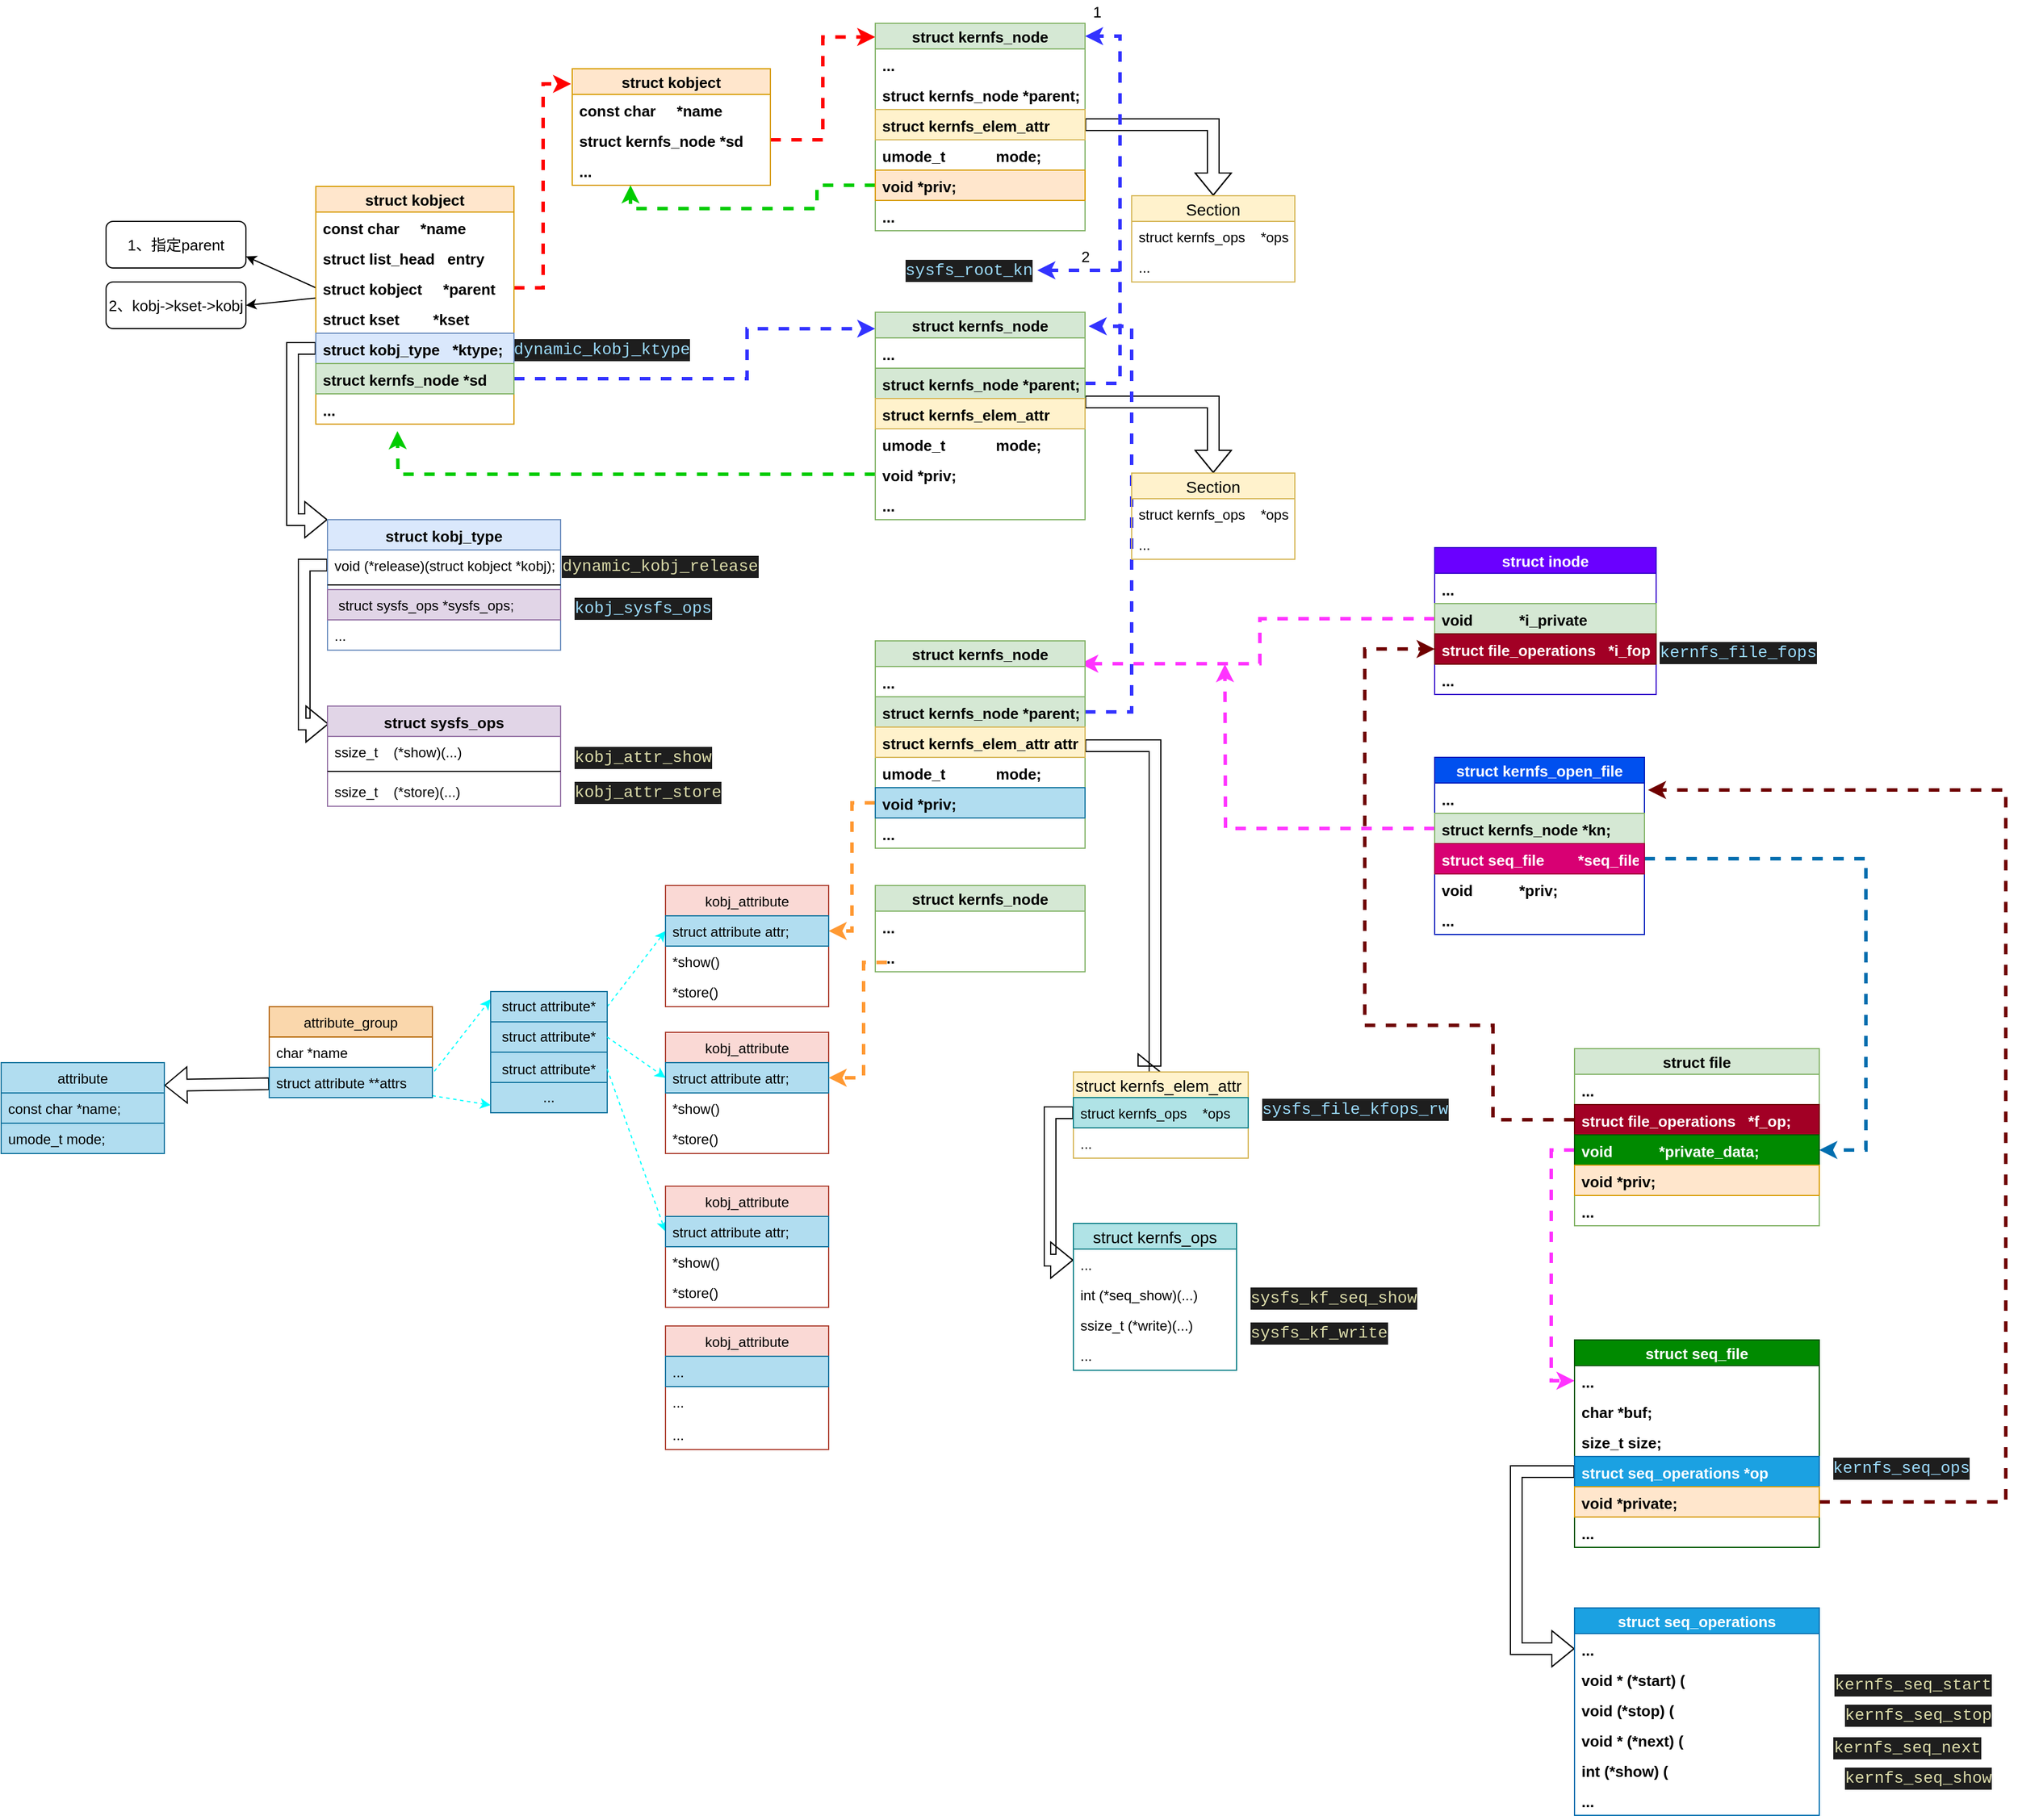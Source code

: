 <mxfile version="13.2.4" type="device"><diagram id="7luZKE2kDLAyY1R6kU3k" name="第 1 页"><mxGraphModel dx="1242" dy="825" grid="1" gridSize="10" guides="1" tooltips="1" connect="1" arrows="1" fold="1" page="1" pageScale="1" pageWidth="2339" pageHeight="3300" math="0" shadow="0"><root><mxCell id="0"/><mxCell id="1" parent="0"/><mxCell id="dRiMNkqHgNNwu6Vo1K7I-162" value="" style="rounded=0;whiteSpace=wrap;html=1;" parent="1" vertex="1"><mxGeometry x="720" y="1611" width="100" height="26" as="geometry"/></mxCell><mxCell id="dRiMNkqHgNNwu6Vo1K7I-163" value="&lt;span style=&quot;text-align: left&quot;&gt;struct attribute*&lt;/span&gt;" style="rounded=0;whiteSpace=wrap;html=1;fillColor=#b1ddf0;strokeColor=#10739e;" parent="1" vertex="1"><mxGeometry x="720" y="1637" width="100" height="26" as="geometry"/></mxCell><mxCell id="dRiMNkqHgNNwu6Vo1K7I-164" value="&lt;span style=&quot;text-align: left&quot;&gt;struct attribute*&lt;/span&gt;" style="rounded=0;whiteSpace=wrap;html=1;fillColor=#b1ddf0;strokeColor=#10739e;" parent="1" vertex="1"><mxGeometry x="720" y="1663" width="100" height="29" as="geometry"/></mxCell><mxCell id="dRiMNkqHgNNwu6Vo1K7I-165" value="..." style="rounded=0;whiteSpace=wrap;html=1;fillColor=#b1ddf0;strokeColor=#10739e;" parent="1" vertex="1"><mxGeometry x="720" y="1689" width="100" height="26" as="geometry"/></mxCell><mxCell id="dRiMNkqHgNNwu6Vo1K7I-168" style="edgeStyle=none;rounded=0;orthogonalLoop=1;jettySize=auto;html=1;entryX=0;entryY=0.25;entryDx=0;entryDy=0;dashed=1;strokeColor=#00FFFF;strokeWidth=1;exitX=1.012;exitY=0.133;exitDx=0;exitDy=0;exitPerimeter=0;" parent="1" source="dRiMNkqHgNNwu6Vo1K7I-149" target="dRiMNkqHgNNwu6Vo1K7I-162" edge="1"><mxGeometry relative="1" as="geometry"/></mxCell><mxCell id="dRiMNkqHgNNwu6Vo1K7I-169" style="edgeStyle=none;rounded=0;orthogonalLoop=1;jettySize=auto;html=1;entryX=0;entryY=0.75;entryDx=0;entryDy=0;dashed=1;strokeColor=#00FFFF;strokeWidth=1;" parent="1" source="dRiMNkqHgNNwu6Vo1K7I-149" target="dRiMNkqHgNNwu6Vo1K7I-165" edge="1"><mxGeometry relative="1" as="geometry"/></mxCell><mxCell id="dRiMNkqHgNNwu6Vo1K7I-171" style="edgeStyle=none;rounded=0;orthogonalLoop=1;jettySize=auto;html=1;entryX=0;entryY=0.5;entryDx=0;entryDy=0;dashed=1;strokeColor=#00FFFF;strokeWidth=1;exitX=1;exitY=0.5;exitDx=0;exitDy=0;" parent="1" source="dRiMNkqHgNNwu6Vo1K7I-170" target="dRiMNkqHgNNwu6Vo1K7I-156" edge="1"><mxGeometry relative="1" as="geometry"/></mxCell><mxCell id="dRiMNkqHgNNwu6Vo1K7I-170" value="&lt;span style=&quot;text-align: left&quot;&gt;struct attribute*&lt;/span&gt;" style="rounded=0;whiteSpace=wrap;html=1;fillColor=#b1ddf0;strokeColor=#10739e;" parent="1" vertex="1"><mxGeometry x="720" y="1611" width="100" height="26" as="geometry"/></mxCell><mxCell id="dRiMNkqHgNNwu6Vo1K7I-174" style="edgeStyle=none;shape=flexArrow;rounded=0;orthogonalLoop=1;jettySize=auto;html=1;entryX=1;entryY=0.25;entryDx=0;entryDy=0;strokeColor=#000000;strokeWidth=1;" parent="1" source="dRiMNkqHgNNwu6Vo1K7I-149" target="dRiMNkqHgNNwu6Vo1K7I-151" edge="1"><mxGeometry relative="1" as="geometry"/></mxCell><mxCell id="dRiMNkqHgNNwu6Vo1K7I-180" style="edgeStyle=none;rounded=0;orthogonalLoop=1;jettySize=auto;html=1;entryX=0;entryY=0.5;entryDx=0;entryDy=0;dashed=1;strokeColor=#00FFFF;strokeWidth=1;exitX=1;exitY=0.5;exitDx=0;exitDy=0;" parent="1" source="dRiMNkqHgNNwu6Vo1K7I-163" target="dRiMNkqHgNNwu6Vo1K7I-176" edge="1"><mxGeometry relative="1" as="geometry"><mxPoint x="830" y="1634" as="sourcePoint"/><mxPoint x="880" y="1569" as="targetPoint"/></mxGeometry></mxCell><mxCell id="dRiMNkqHgNNwu6Vo1K7I-186" style="edgeStyle=none;rounded=0;orthogonalLoop=1;jettySize=auto;html=1;entryX=0;entryY=0.5;entryDx=0;entryDy=0;dashed=1;strokeColor=#00FFFF;strokeWidth=1;exitX=1;exitY=0.5;exitDx=0;exitDy=0;" parent="1" source="dRiMNkqHgNNwu6Vo1K7I-164" target="dRiMNkqHgNNwu6Vo1K7I-182" edge="1"><mxGeometry relative="1" as="geometry"><mxPoint x="830" y="1660" as="sourcePoint"/><mxPoint x="880" y="1695" as="targetPoint"/></mxGeometry></mxCell><mxCell id="dRiMNkqHgNNwu6Vo1K7I-191" style="rounded=0;orthogonalLoop=1;jettySize=auto;html=1;entryX=0.5;entryY=0;entryDx=0;entryDy=0;fontSize=13;fontColor=#000000;shape=flexArrow;edgeStyle=orthogonalEdgeStyle;" parent="1" source="dRiMNkqHgNNwu6Vo1K7I-246" target="dRiMNkqHgNNwu6Vo1K7I-210" edge="1"><mxGeometry relative="1" as="geometry"><Array as="points"><mxPoint x="1340" y="867"/></Array></mxGeometry></mxCell><mxCell id="dRiMNkqHgNNwu6Vo1K7I-192" style="edgeStyle=orthogonalEdgeStyle;shape=flexArrow;rounded=0;orthogonalLoop=1;jettySize=auto;html=1;fontSize=13;fontColor=#000000;entryX=0;entryY=0;entryDx=0;entryDy=0;" parent="1" source="dRiMNkqHgNNwu6Vo1K7I-207" target="dRiMNkqHgNNwu6Vo1K7I-228" edge="1"><mxGeometry relative="1" as="geometry"><Array as="points"><mxPoint x="550" y="1059"/><mxPoint x="550" y="1206"/></Array></mxGeometry></mxCell><mxCell id="dRiMNkqHgNNwu6Vo1K7I-193" value="&lt;div style=&quot;color: rgb(212 , 212 , 212) ; background-color: rgb(30 , 30 , 30) ; font-family: &amp;#34;consolas&amp;#34; , &amp;#34;courier new&amp;#34; , monospace ; font-size: 14px ; line-height: 19px&quot;&gt;&lt;span style=&quot;color: #dcdcaa&quot;&gt;dynamic_kobj_release&lt;/span&gt;&lt;/div&gt;" style="text;html=1;align=center;verticalAlign=middle;resizable=0;points=[];autosize=1;fontSize=13;fontColor=#000000;" parent="1" vertex="1"><mxGeometry x="780" y="1236" width="170" height="20" as="geometry"/></mxCell><mxCell id="dRiMNkqHgNNwu6Vo1K7I-194" value="&lt;div style=&quot;color: rgb(212, 212, 212); background-color: rgb(30, 30, 30); font-family: consolas, &amp;quot;courier new&amp;quot;, monospace; font-weight: normal; font-size: 14px; line-height: 19px;&quot;&gt;&lt;div&gt;&lt;span style=&quot;color: #9cdcfe&quot;&gt;kobj_sysfs_ops&lt;/span&gt;&lt;/div&gt;&lt;/div&gt;" style="text;whiteSpace=wrap;html=1;fontSize=13;fontColor=#000000;" parent="1" vertex="1"><mxGeometry x="790" y="1266" width="130" height="30" as="geometry"/></mxCell><mxCell id="dRiMNkqHgNNwu6Vo1K7I-195" style="edgeStyle=orthogonalEdgeStyle;shape=flexArrow;rounded=0;orthogonalLoop=1;jettySize=auto;html=1;entryX=0.005;entryY=0.179;entryDx=0;entryDy=0;entryPerimeter=0;fontSize=13;fontColor=#000000;" parent="1" source="dRiMNkqHgNNwu6Vo1K7I-229" target="dRiMNkqHgNNwu6Vo1K7I-233" edge="1"><mxGeometry relative="1" as="geometry"/></mxCell><mxCell id="dRiMNkqHgNNwu6Vo1K7I-196" value="&lt;div style=&quot;color: rgb(212, 212, 212); background-color: rgb(30, 30, 30); font-family: consolas, &amp;quot;courier new&amp;quot;, monospace; font-weight: normal; font-size: 14px; line-height: 19px;&quot;&gt;&lt;div&gt;&lt;span style=&quot;color: #dcdcaa&quot;&gt;kobj_attr_show&lt;/span&gt;&lt;/div&gt;&lt;/div&gt;" style="text;whiteSpace=wrap;html=1;fontSize=13;fontColor=#000000;" parent="1" vertex="1"><mxGeometry x="790" y="1394" width="130" height="30" as="geometry"/></mxCell><mxCell id="dRiMNkqHgNNwu6Vo1K7I-197" value="&lt;div style=&quot;color: rgb(212, 212, 212); background-color: rgb(30, 30, 30); font-family: consolas, &amp;quot;courier new&amp;quot;, monospace; font-weight: normal; font-size: 14px; line-height: 19px;&quot;&gt;&lt;div&gt;&lt;span style=&quot;color: #dcdcaa&quot;&gt;kobj_attr_store&lt;/span&gt;&lt;/div&gt;&lt;/div&gt;" style="text;whiteSpace=wrap;html=1;fontSize=13;fontColor=#000000;" parent="1" vertex="1"><mxGeometry x="790" y="1424" width="140" height="30" as="geometry"/></mxCell><mxCell id="dRiMNkqHgNNwu6Vo1K7I-198" value="1、指定parent" style="rounded=1;whiteSpace=wrap;html=1;fontSize=13;fontColor=#000000;" parent="1" vertex="1"><mxGeometry x="390" y="950" width="120" height="40" as="geometry"/></mxCell><mxCell id="dRiMNkqHgNNwu6Vo1K7I-199" value="2、kobj-&amp;gt;kset-&amp;gt;kobj" style="rounded=1;whiteSpace=wrap;html=1;fontSize=13;fontColor=#000000;" parent="1" vertex="1"><mxGeometry x="390" y="1002" width="120" height="40" as="geometry"/></mxCell><mxCell id="dRiMNkqHgNNwu6Vo1K7I-200" style="rounded=0;orthogonalLoop=1;jettySize=auto;html=1;entryX=1;entryY=0.75;entryDx=0;entryDy=0;fontSize=13;fontColor=#000000;exitX=0;exitY=0.5;exitDx=0;exitDy=0;" parent="1" source="dRiMNkqHgNNwu6Vo1K7I-205" target="dRiMNkqHgNNwu6Vo1K7I-198" edge="1"><mxGeometry relative="1" as="geometry"/></mxCell><mxCell id="dRiMNkqHgNNwu6Vo1K7I-201" style="edgeStyle=none;rounded=0;orthogonalLoop=1;jettySize=auto;html=1;entryX=1;entryY=0.5;entryDx=0;entryDy=0;fontSize=13;fontColor=#000000;" parent="1" source="dRiMNkqHgNNwu6Vo1K7I-205" target="dRiMNkqHgNNwu6Vo1K7I-199" edge="1"><mxGeometry relative="1" as="geometry"/></mxCell><mxCell id="dRiMNkqHgNNwu6Vo1K7I-213" style="edgeStyle=orthogonalEdgeStyle;rounded=0;orthogonalLoop=1;jettySize=auto;html=1;entryX=-0.006;entryY=0.13;entryDx=0;entryDy=0;entryPerimeter=0;dashed=1;strokeColor=#FF0000;strokeWidth=3;fontSize=13;fontColor=#000000;" parent="1" source="dRiMNkqHgNNwu6Vo1K7I-205" target="dRiMNkqHgNNwu6Vo1K7I-237" edge="1"><mxGeometry relative="1" as="geometry"/></mxCell><mxCell id="dRiMNkqHgNNwu6Vo1K7I-214" style="edgeStyle=orthogonalEdgeStyle;rounded=0;orthogonalLoop=1;jettySize=auto;html=1;entryX=0;entryY=0.066;entryDx=0;entryDy=0;entryPerimeter=0;dashed=1;strokeColor=#FF0000;strokeWidth=3;fontSize=13;fontColor=#000000;" parent="1" source="dRiMNkqHgNNwu6Vo1K7I-239" target="dRiMNkqHgNNwu6Vo1K7I-243" edge="1"><mxGeometry relative="1" as="geometry"/></mxCell><mxCell id="dRiMNkqHgNNwu6Vo1K7I-215" style="rounded=0;orthogonalLoop=1;jettySize=auto;html=1;entryX=0.5;entryY=0;entryDx=0;entryDy=0;fontSize=13;fontColor=#000000;shape=flexArrow;edgeStyle=orthogonalEdgeStyle;" parent="1" source="dRiMNkqHgNNwu6Vo1K7I-223" target="dRiMNkqHgNNwu6Vo1K7I-216" edge="1"><mxGeometry relative="1" as="geometry"><Array as="points"><mxPoint x="1340" y="1105"/></Array></mxGeometry></mxCell><mxCell id="dRiMNkqHgNNwu6Vo1K7I-219" style="edgeStyle=orthogonalEdgeStyle;rounded=0;orthogonalLoop=1;jettySize=auto;html=1;entryX=0;entryY=0.079;entryDx=0;entryDy=0;entryPerimeter=0;dashed=1;strokeColor=#3333FF;strokeWidth=3;fontSize=13;fontColor=#000000;" parent="1" source="dRiMNkqHgNNwu6Vo1K7I-208" target="dRiMNkqHgNNwu6Vo1K7I-220" edge="1"><mxGeometry relative="1" as="geometry"><Array as="points"><mxPoint x="940" y="1085"/><mxPoint x="940" y="1042"/></Array></mxGeometry></mxCell><mxCell id="dRiMNkqHgNNwu6Vo1K7I-227" style="edgeStyle=orthogonalEdgeStyle;rounded=0;orthogonalLoop=1;jettySize=auto;html=1;dashed=1;strokeColor=#00CC00;strokeWidth=3;fontSize=13;fontColor=#000000;" parent="1" source="dRiMNkqHgNNwu6Vo1K7I-225" edge="1"><mxGeometry relative="1" as="geometry"><mxPoint x="640" y="1130" as="targetPoint"/></mxGeometry></mxCell><mxCell id="dRiMNkqHgNNwu6Vo1K7I-241" style="edgeStyle=orthogonalEdgeStyle;rounded=0;orthogonalLoop=1;jettySize=auto;html=1;entryX=0.294;entryY=1;entryDx=0;entryDy=0;entryPerimeter=0;dashed=1;strokeColor=#00CC00;strokeWidth=3;fontSize=13;fontColor=#000000;" parent="1" source="dRiMNkqHgNNwu6Vo1K7I-248" target="dRiMNkqHgNNwu6Vo1K7I-240" edge="1"><mxGeometry relative="1" as="geometry"><Array as="points"><mxPoint x="1000" y="919"/><mxPoint x="1000" y="939"/><mxPoint x="840" y="939"/></Array></mxGeometry></mxCell><mxCell id="dRiMNkqHgNNwu6Vo1K7I-242" style="edgeStyle=orthogonalEdgeStyle;rounded=0;orthogonalLoop=1;jettySize=auto;html=1;entryX=1;entryY=0.062;entryDx=0;entryDy=0;entryPerimeter=0;dashed=1;strokeColor=#3333FF;strokeWidth=3;fontSize=13;fontColor=#000000;" parent="1" source="dRiMNkqHgNNwu6Vo1K7I-222" target="dRiMNkqHgNNwu6Vo1K7I-243" edge="1"><mxGeometry relative="1" as="geometry"><Array as="points"><mxPoint x="1260" y="1089"/><mxPoint x="1260" y="791"/></Array></mxGeometry></mxCell><mxCell id="dRiMNkqHgNNwu6Vo1K7I-250" value="&lt;div style=&quot;color: rgb(212 , 212 , 212) ; background-color: rgb(30 , 30 , 30) ; font-family: &amp;#34;consolas&amp;#34; , &amp;#34;courier new&amp;#34; , monospace ; font-size: 14px ; line-height: 19px&quot;&gt;&lt;span style=&quot;color: #9cdcfe&quot;&gt;sysfs_root_kn&lt;/span&gt;&lt;/div&gt;" style="text;html=1;align=center;verticalAlign=middle;resizable=0;points=[];autosize=1;fontSize=13;fontColor=#000000;" parent="1" vertex="1"><mxGeometry x="1070" y="982" width="120" height="20" as="geometry"/></mxCell><mxCell id="dRiMNkqHgNNwu6Vo1K7I-251" style="edgeStyle=orthogonalEdgeStyle;rounded=0;orthogonalLoop=1;jettySize=auto;html=1;entryX=0.992;entryY=0.5;entryDx=0;entryDy=0;entryPerimeter=0;dashed=1;strokeColor=#3333FF;strokeWidth=3;fontSize=13;fontColor=#000000;" parent="1" source="dRiMNkqHgNNwu6Vo1K7I-222" target="dRiMNkqHgNNwu6Vo1K7I-250" edge="1"><mxGeometry relative="1" as="geometry"><Array as="points"><mxPoint x="1260" y="1089"/><mxPoint x="1260" y="992"/></Array></mxGeometry></mxCell><mxCell id="dRiMNkqHgNNwu6Vo1K7I-252" value="2" style="text;html=1;align=center;verticalAlign=middle;resizable=0;points=[];autosize=1;fontSize=13;fontColor=#000000;" parent="1" vertex="1"><mxGeometry x="1220" y="970" width="20" height="20" as="geometry"/></mxCell><mxCell id="dRiMNkqHgNNwu6Vo1K7I-253" value="1" style="text;html=1;align=center;verticalAlign=middle;resizable=0;points=[];autosize=1;fontSize=13;fontColor=#000000;" parent="1" vertex="1"><mxGeometry x="1230" y="760" width="20" height="20" as="geometry"/></mxCell><mxCell id="dRiMNkqHgNNwu6Vo1K7I-254" value="&lt;div style=&quot;color: rgb(212 , 212 , 212) ; background-color: rgb(30 , 30 , 30) ; font-family: &amp;#34;consolas&amp;#34; , &amp;#34;courier new&amp;#34; , monospace ; font-size: 14px ; line-height: 19px&quot;&gt;&lt;span style=&quot;color: #9cdcfe&quot;&gt;dynamic_kobj_ktype&lt;/span&gt;&lt;/div&gt;" style="text;html=1;align=center;verticalAlign=middle;resizable=0;points=[];autosize=1;fontSize=13;fontColor=#000000;" parent="1" vertex="1"><mxGeometry x="740" y="1050" width="150" height="20" as="geometry"/></mxCell><mxCell id="dRiMNkqHgNNwu6Vo1K7I-286" style="rounded=0;orthogonalLoop=1;jettySize=auto;html=1;entryX=0.5;entryY=0;entryDx=0;entryDy=0;fontSize=13;fontColor=#000000;shape=flexArrow;edgeStyle=orthogonalEdgeStyle;" parent="1" target="dRiMNkqHgNNwu6Vo1K7I-282" edge="1"><mxGeometry relative="1" as="geometry"><Array as="points"><mxPoint x="1290" y="1400"/></Array><mxPoint x="1230" y="1400" as="sourcePoint"/><mxPoint x="1340" y="1461" as="targetPoint"/></mxGeometry></mxCell><mxCell id="dRiMNkqHgNNwu6Vo1K7I-287" style="edgeStyle=orthogonalEdgeStyle;rounded=0;orthogonalLoop=1;jettySize=auto;html=1;strokeColor=#3333FF;strokeWidth=3;dashed=1;entryX=1.017;entryY=0.073;entryDx=0;entryDy=0;entryPerimeter=0;" parent="1" source="dRiMNkqHgNNwu6Vo1K7I-277" target="dRiMNkqHgNNwu6Vo1K7I-220" edge="1"><mxGeometry relative="1" as="geometry"><mxPoint x="1240" y="1040" as="targetPoint"/><Array as="points"><mxPoint x="1270" y="1371"/><mxPoint x="1270" y="1040"/></Array></mxGeometry></mxCell><mxCell id="dRiMNkqHgNNwu6Vo1K7I-288" value="&lt;div style=&quot;color: rgb(212, 212, 212); background-color: rgb(30, 30, 30); font-family: consolas, &amp;quot;courier new&amp;quot;, monospace; font-weight: normal; font-size: 14px; line-height: 19px;&quot;&gt;&lt;div&gt;&lt;span style=&quot;color: #9cdcfe&quot;&gt;sysfs_file_kfops_rw&lt;/span&gt;&lt;/div&gt;&lt;/div&gt;" style="text;whiteSpace=wrap;html=1;" parent="1" vertex="1"><mxGeometry x="1380" y="1696" width="170" height="30" as="geometry"/></mxCell><mxCell id="dRiMNkqHgNNwu6Vo1K7I-292" style="edgeStyle=orthogonalEdgeStyle;rounded=0;orthogonalLoop=1;jettySize=auto;html=1;entryX=0;entryY=0.25;entryDx=0;entryDy=0;strokeColor=#000000;strokeWidth=1;shape=flexArrow;" parent="1" source="dRiMNkqHgNNwu6Vo1K7I-283" target="dRiMNkqHgNNwu6Vo1K7I-289" edge="1"><mxGeometry relative="1" as="geometry"/></mxCell><mxCell id="dRiMNkqHgNNwu6Vo1K7I-295" value="&lt;div style=&quot;color: rgb(212, 212, 212); background-color: rgb(30, 30, 30); font-family: consolas, &amp;quot;courier new&amp;quot;, monospace; font-weight: normal; font-size: 14px; line-height: 19px;&quot;&gt;&lt;div&gt;&lt;span style=&quot;color: #dcdcaa&quot;&gt;sysfs_kf_seq_show&lt;/span&gt;&lt;/div&gt;&lt;/div&gt;" style="text;whiteSpace=wrap;html=1;" parent="1" vertex="1"><mxGeometry x="1370" y="1858" width="160" height="30" as="geometry"/></mxCell><mxCell id="dRiMNkqHgNNwu6Vo1K7I-296" value="&lt;div style=&quot;color: rgb(212, 212, 212); background-color: rgb(30, 30, 30); font-family: consolas, &amp;quot;courier new&amp;quot;, monospace; font-weight: normal; font-size: 14px; line-height: 19px;&quot;&gt;&lt;div&gt;&lt;span style=&quot;color: #dcdcaa&quot;&gt;sysfs_kf_write&lt;/span&gt;&lt;/div&gt;&lt;/div&gt;" style="text;whiteSpace=wrap;html=1;" parent="1" vertex="1"><mxGeometry x="1370" y="1888" width="130" height="30" as="geometry"/></mxCell><mxCell id="dRiMNkqHgNNwu6Vo1K7I-297" style="edgeStyle=orthogonalEdgeStyle;rounded=0;orthogonalLoop=1;jettySize=auto;html=1;entryX=1;entryY=0.5;entryDx=0;entryDy=0;strokeColor=#FF9933;strokeWidth=3;dashed=1;" parent="1" source="dRiMNkqHgNNwu6Vo1K7I-280" target="dRiMNkqHgNNwu6Vo1K7I-156" edge="1"><mxGeometry relative="1" as="geometry"/></mxCell><mxCell id="dRiMNkqHgNNwu6Vo1K7I-309" style="edgeStyle=orthogonalEdgeStyle;rounded=0;orthogonalLoop=1;jettySize=auto;html=1;entryX=0.977;entryY=-0.093;entryDx=0;entryDy=0;entryPerimeter=0;dashed=1;strokeColor=#FF33FF;strokeWidth=3;" parent="1" source="dRiMNkqHgNNwu6Vo1K7I-304" target="dRiMNkqHgNNwu6Vo1K7I-276" edge="1"><mxGeometry relative="1" as="geometry"/></mxCell><mxCell id="dRiMNkqHgNNwu6Vo1K7I-310" value="&lt;div style=&quot;color: rgb(212 , 212 , 212) ; background-color: rgb(30 , 30 , 30) ; font-family: &amp;#34;consolas&amp;#34; , &amp;#34;courier new&amp;#34; , monospace ; font-size: 14px ; line-height: 19px&quot;&gt;&lt;span style=&quot;color: #9cdcfe&quot;&gt;kernfs_file_fops&lt;/span&gt;&lt;/div&gt;" style="text;html=1;align=center;verticalAlign=middle;resizable=0;points=[];autosize=1;" parent="1" vertex="1"><mxGeometry x="1720" y="1310" width="140" height="20" as="geometry"/></mxCell><mxCell id="dRiMNkqHgNNwu6Vo1K7I-321" style="edgeStyle=orthogonalEdgeStyle;rounded=0;orthogonalLoop=1;jettySize=auto;html=1;dashed=1;strokeColor=#FF33FF;strokeWidth=3;" parent="1" source="dRiMNkqHgNNwu6Vo1K7I-319" edge="1"><mxGeometry relative="1" as="geometry"><mxPoint x="1350" y="1330" as="targetPoint"/></mxGeometry></mxCell><mxCell id="dRiMNkqHgNNwu6Vo1K7I-330" style="edgeStyle=orthogonalEdgeStyle;rounded=0;orthogonalLoop=1;jettySize=auto;html=1;entryX=0;entryY=0.5;entryDx=0;entryDy=0;dashed=1;strokeColor=#6F0000;strokeWidth=3;fillColor=#a20025;" parent="1" source="dRiMNkqHgNNwu6Vo1K7I-325" target="dRiMNkqHgNNwu6Vo1K7I-305" edge="1"><mxGeometry relative="1" as="geometry"><Array as="points"><mxPoint x="1580" y="1721"/><mxPoint x="1580" y="1640"/><mxPoint x="1470" y="1640"/><mxPoint x="1470" y="1317"/></Array></mxGeometry></mxCell><mxCell id="dRiMNkqHgNNwu6Vo1K7I-339" style="edgeStyle=orthogonalEdgeStyle;rounded=0;orthogonalLoop=1;jettySize=auto;html=1;entryX=0;entryY=0.5;entryDx=0;entryDy=0;dashed=1;strokeColor=#FF33FF;strokeWidth=3;" parent="1" source="dRiMNkqHgNNwu6Vo1K7I-326" target="dRiMNkqHgNNwu6Vo1K7I-333" edge="1"><mxGeometry relative="1" as="geometry"/></mxCell><mxCell id="dRiMNkqHgNNwu6Vo1K7I-347" value="&lt;div style=&quot;color: rgb(212 , 212 , 212) ; background-color: rgb(30 , 30 , 30) ; font-family: &amp;#34;consolas&amp;#34; , &amp;#34;courier new&amp;#34; , monospace ; font-size: 14px ; line-height: 19px&quot;&gt;&lt;span style=&quot;color: #9cdcfe&quot;&gt;kernfs_seq_ops&lt;/span&gt;&lt;/div&gt;" style="text;html=1;align=center;verticalAlign=middle;resizable=0;points=[];autosize=1;" parent="1" vertex="1"><mxGeometry x="1870" y="2010" width="120" height="20" as="geometry"/></mxCell><mxCell id="dRiMNkqHgNNwu6Vo1K7I-348" value="&lt;div style=&quot;color: rgb(212 , 212 , 212) ; background-color: rgb(30 , 30 , 30) ; font-family: &amp;#34;consolas&amp;#34; , &amp;#34;courier new&amp;#34; , monospace ; font-size: 14px ; line-height: 19px&quot;&gt;&lt;span style=&quot;color: #dcdcaa&quot;&gt;kernfs_seq_start&lt;/span&gt;&lt;/div&gt;" style="text;html=1;align=center;verticalAlign=middle;resizable=0;points=[];autosize=1;" parent="1" vertex="1"><mxGeometry x="1870" y="2196" width="140" height="20" as="geometry"/></mxCell><mxCell id="dRiMNkqHgNNwu6Vo1K7I-349" value="&lt;div style=&quot;color: rgb(212 , 212 , 212) ; background-color: rgb(30 , 30 , 30) ; font-family: &amp;#34;consolas&amp;#34; , &amp;#34;courier new&amp;#34; , monospace ; font-size: 14px ; line-height: 19px&quot;&gt;&lt;span style=&quot;color: #dcdcaa&quot;&gt;kernfs_seq_next&lt;/span&gt;&lt;/div&gt;" style="text;html=1;align=center;verticalAlign=middle;resizable=0;points=[];autosize=1;" parent="1" vertex="1"><mxGeometry x="1870" y="2250" width="130" height="20" as="geometry"/></mxCell><mxCell id="dRiMNkqHgNNwu6Vo1K7I-350" value="&lt;div style=&quot;color: rgb(212, 212, 212); background-color: rgb(30, 30, 30); font-family: consolas, &amp;quot;courier new&amp;quot;, monospace; font-weight: normal; font-size: 14px; line-height: 19px;&quot;&gt;&lt;div&gt;&lt;span style=&quot;color: #dcdcaa&quot;&gt;kernfs_seq_stop&lt;/span&gt;&lt;/div&gt;&lt;/div&gt;" style="text;whiteSpace=wrap;html=1;" parent="1" vertex="1"><mxGeometry x="1880" y="2216" width="140" height="34" as="geometry"/></mxCell><mxCell id="dRiMNkqHgNNwu6Vo1K7I-353" value="&lt;div style=&quot;color: rgb(212, 212, 212); background-color: rgb(30, 30, 30); font-family: consolas, &amp;quot;courier new&amp;quot;, monospace; font-weight: normal; font-size: 14px; line-height: 19px;&quot;&gt;&lt;div&gt;&lt;span style=&quot;color: #dcdcaa&quot;&gt;kernfs_seq_show&lt;/span&gt;&lt;/div&gt;&lt;/div&gt;" style="text;whiteSpace=wrap;html=1;" parent="1" vertex="1"><mxGeometry x="1880" y="2270" width="140" height="30" as="geometry"/></mxCell><mxCell id="dRiMNkqHgNNwu6Vo1K7I-354" style="edgeStyle=orthogonalEdgeStyle;rounded=0;orthogonalLoop=1;jettySize=auto;html=1;entryX=0;entryY=0.5;entryDx=0;entryDy=0;strokeColor=#000000;strokeWidth=1;shape=flexArrow;" parent="1" source="dRiMNkqHgNNwu6Vo1K7I-336" target="dRiMNkqHgNNwu6Vo1K7I-341" edge="1"><mxGeometry relative="1" as="geometry"><Array as="points"><mxPoint x="1600" y="2023"/><mxPoint x="1600" y="2175"/></Array></mxGeometry></mxCell><mxCell id="dRiMNkqHgNNwu6Vo1K7I-355" style="edgeStyle=orthogonalEdgeStyle;rounded=0;orthogonalLoop=1;jettySize=auto;html=1;entryX=1;entryY=0.5;entryDx=0;entryDy=0;strokeColor=#006EAF;strokeWidth=3;fillColor=#1ba1e2;dashed=1;" parent="1" source="dRiMNkqHgNNwu6Vo1K7I-314" target="dRiMNkqHgNNwu6Vo1K7I-326" edge="1"><mxGeometry relative="1" as="geometry"><Array as="points"><mxPoint x="1900" y="1497"/><mxPoint x="1900" y="1747"/></Array></mxGeometry></mxCell><mxCell id="dRiMNkqHgNNwu6Vo1K7I-358" style="edgeStyle=orthogonalEdgeStyle;rounded=0;orthogonalLoop=1;jettySize=auto;html=1;entryX=1.017;entryY=0.231;entryDx=0;entryDy=0;entryPerimeter=0;dashed=1;strokeColor=#6F0000;strokeWidth=3;fillColor=#a20025;" parent="1" source="dRiMNkqHgNNwu6Vo1K7I-338" target="dRiMNkqHgNNwu6Vo1K7I-312" edge="1"><mxGeometry relative="1" as="geometry"><Array as="points"><mxPoint x="2020" y="2049"/><mxPoint x="2020" y="1438"/></Array></mxGeometry></mxCell><mxCell id="dRiMNkqHgNNwu6Vo1K7I-202" value="struct kobject" style="swimlane;fontStyle=1;childLayout=stackLayout;horizontal=1;startSize=22;horizontalStack=0;resizeParent=1;resizeParentMax=0;resizeLast=0;collapsible=1;marginBottom=0;align=center;fontSize=13;fillColor=#ffe6cc;strokeColor=#d79b00;" parent="1" vertex="1"><mxGeometry x="570" y="920" width="170" height="204" as="geometry"/></mxCell><mxCell id="dRiMNkqHgNNwu6Vo1K7I-203" value="const char     *name" style="text;strokeColor=none;fillColor=none;spacingLeft=4;spacingRight=4;overflow=hidden;rotatable=0;points=[[0,0.5],[1,0.5]];portConstraint=eastwest;fontSize=13;fontStyle=1" parent="dRiMNkqHgNNwu6Vo1K7I-202" vertex="1"><mxGeometry y="22" width="170" height="26" as="geometry"/></mxCell><mxCell id="dRiMNkqHgNNwu6Vo1K7I-204" value="struct list_head   entry" style="text;strokeColor=none;fillColor=none;spacingLeft=4;spacingRight=4;overflow=hidden;rotatable=0;points=[[0,0.5],[1,0.5]];portConstraint=eastwest;fontSize=13;fontStyle=1" parent="dRiMNkqHgNNwu6Vo1K7I-202" vertex="1"><mxGeometry y="48" width="170" height="26" as="geometry"/></mxCell><mxCell id="dRiMNkqHgNNwu6Vo1K7I-205" value="struct kobject     *parent" style="text;strokeColor=none;fillColor=none;spacingLeft=4;spacingRight=4;overflow=hidden;rotatable=0;points=[[0,0.5],[1,0.5]];portConstraint=eastwest;fontSize=13;fontStyle=1" parent="dRiMNkqHgNNwu6Vo1K7I-202" vertex="1"><mxGeometry y="74" width="170" height="26" as="geometry"/></mxCell><mxCell id="dRiMNkqHgNNwu6Vo1K7I-206" value="struct kset        *kset" style="text;strokeColor=none;fillColor=none;spacingLeft=4;spacingRight=4;overflow=hidden;rotatable=0;points=[[0,0.5],[1,0.5]];portConstraint=eastwest;fontSize=13;fontStyle=1" parent="dRiMNkqHgNNwu6Vo1K7I-202" vertex="1"><mxGeometry y="100" width="170" height="26" as="geometry"/></mxCell><mxCell id="dRiMNkqHgNNwu6Vo1K7I-207" value="struct kobj_type   *ktype;" style="text;strokeColor=#6c8ebf;fillColor=#dae8fc;spacingLeft=4;spacingRight=4;overflow=hidden;rotatable=0;points=[[0,0.5],[1,0.5]];portConstraint=eastwest;fontSize=13;fontStyle=1" parent="dRiMNkqHgNNwu6Vo1K7I-202" vertex="1"><mxGeometry y="126" width="170" height="26" as="geometry"/></mxCell><mxCell id="dRiMNkqHgNNwu6Vo1K7I-208" value="struct kernfs_node *sd" style="text;strokeColor=#82b366;fillColor=#d5e8d4;spacingLeft=4;spacingRight=4;overflow=hidden;rotatable=0;points=[[0,0.5],[1,0.5]];portConstraint=eastwest;fontSize=13;fontStyle=1" parent="dRiMNkqHgNNwu6Vo1K7I-202" vertex="1"><mxGeometry y="152" width="170" height="26" as="geometry"/></mxCell><mxCell id="dRiMNkqHgNNwu6Vo1K7I-209" value="..." style="text;strokeColor=none;fillColor=none;spacingLeft=4;spacingRight=4;overflow=hidden;rotatable=0;points=[[0,0.5],[1,0.5]];portConstraint=eastwest;fontSize=13;fontStyle=1" parent="dRiMNkqHgNNwu6Vo1K7I-202" vertex="1"><mxGeometry y="178" width="170" height="26" as="geometry"/></mxCell><mxCell id="dRiMNkqHgNNwu6Vo1K7I-210" value="Section" style="swimlane;fontStyle=0;childLayout=stackLayout;horizontal=1;startSize=22;horizontalStack=0;resizeParent=1;resizeParentMax=0;resizeLast=0;collapsible=1;marginBottom=0;align=center;fontSize=14;fillColor=#fff2cc;strokeColor=#d6b656;" parent="1" vertex="1"><mxGeometry x="1270" y="928" width="140" height="74" as="geometry"/></mxCell><mxCell id="dRiMNkqHgNNwu6Vo1K7I-211" value="struct kernfs_ops    *ops" style="text;strokeColor=none;fillColor=none;spacingLeft=4;spacingRight=4;overflow=hidden;rotatable=0;points=[[0,0.5],[1,0.5]];portConstraint=eastwest;fontSize=12;" parent="dRiMNkqHgNNwu6Vo1K7I-210" vertex="1"><mxGeometry y="22" width="140" height="26" as="geometry"/></mxCell><mxCell id="dRiMNkqHgNNwu6Vo1K7I-212" value="..." style="text;strokeColor=none;fillColor=none;spacingLeft=4;spacingRight=4;overflow=hidden;rotatable=0;points=[[0,0.5],[1,0.5]];portConstraint=eastwest;fontSize=12;" parent="dRiMNkqHgNNwu6Vo1K7I-210" vertex="1"><mxGeometry y="48" width="140" height="26" as="geometry"/></mxCell><mxCell id="dRiMNkqHgNNwu6Vo1K7I-216" value="Section" style="swimlane;fontStyle=0;childLayout=stackLayout;horizontal=1;startSize=22;horizontalStack=0;resizeParent=1;resizeParentMax=0;resizeLast=0;collapsible=1;marginBottom=0;align=center;fontSize=14;fillColor=#fff2cc;strokeColor=#d6b656;" parent="1" vertex="1"><mxGeometry x="1270" y="1166" width="140" height="74" as="geometry"/></mxCell><mxCell id="dRiMNkqHgNNwu6Vo1K7I-217" value="struct kernfs_ops    *ops" style="text;strokeColor=none;fillColor=none;spacingLeft=4;spacingRight=4;overflow=hidden;rotatable=0;points=[[0,0.5],[1,0.5]];portConstraint=eastwest;fontSize=12;" parent="dRiMNkqHgNNwu6Vo1K7I-216" vertex="1"><mxGeometry y="22" width="140" height="26" as="geometry"/></mxCell><mxCell id="dRiMNkqHgNNwu6Vo1K7I-218" value="..." style="text;strokeColor=none;fillColor=none;spacingLeft=4;spacingRight=4;overflow=hidden;rotatable=0;points=[[0,0.5],[1,0.5]];portConstraint=eastwest;fontSize=12;" parent="dRiMNkqHgNNwu6Vo1K7I-216" vertex="1"><mxGeometry y="48" width="140" height="26" as="geometry"/></mxCell><mxCell id="dRiMNkqHgNNwu6Vo1K7I-220" value="struct kernfs_node" style="swimlane;fontStyle=1;childLayout=stackLayout;horizontal=1;startSize=22;horizontalStack=0;resizeParent=1;resizeParentMax=0;resizeLast=0;collapsible=1;marginBottom=0;align=center;fontSize=13;fillColor=#d5e8d4;strokeColor=#82b366;" parent="1" vertex="1"><mxGeometry x="1050" y="1028" width="180" height="178" as="geometry"/></mxCell><mxCell id="dRiMNkqHgNNwu6Vo1K7I-221" value="..." style="text;strokeColor=none;fillColor=none;spacingLeft=4;spacingRight=4;overflow=hidden;rotatable=0;points=[[0,0.5],[1,0.5]];portConstraint=eastwest;fontSize=13;fontStyle=1" parent="dRiMNkqHgNNwu6Vo1K7I-220" vertex="1"><mxGeometry y="22" width="180" height="26" as="geometry"/></mxCell><mxCell id="dRiMNkqHgNNwu6Vo1K7I-222" value="struct kernfs_node *parent;" style="text;strokeColor=#82b366;fillColor=#d5e8d4;spacingLeft=4;spacingRight=4;overflow=hidden;rotatable=0;points=[[0,0.5],[1,0.5]];portConstraint=eastwest;fontSize=13;fontStyle=1" parent="dRiMNkqHgNNwu6Vo1K7I-220" vertex="1"><mxGeometry y="48" width="180" height="26" as="geometry"/></mxCell><mxCell id="dRiMNkqHgNNwu6Vo1K7I-223" value="struct kernfs_elem_attr       attr;" style="text;strokeColor=#d6b656;fillColor=#fff2cc;spacingLeft=4;spacingRight=4;overflow=hidden;rotatable=0;points=[[0,0.5],[1,0.5]];portConstraint=eastwest;fontSize=13;fontStyle=1" parent="dRiMNkqHgNNwu6Vo1K7I-220" vertex="1"><mxGeometry y="74" width="180" height="26" as="geometry"/></mxCell><mxCell id="dRiMNkqHgNNwu6Vo1K7I-224" value="umode_t            mode;" style="text;strokeColor=none;fillColor=none;spacingLeft=4;spacingRight=4;overflow=hidden;rotatable=0;points=[[0,0.5],[1,0.5]];portConstraint=eastwest;fontSize=13;fontStyle=1" parent="dRiMNkqHgNNwu6Vo1K7I-220" vertex="1"><mxGeometry y="100" width="180" height="26" as="geometry"/></mxCell><mxCell id="dRiMNkqHgNNwu6Vo1K7I-225" value="void&#9;&#9;&#9;*priv;" style="text;strokeColor=none;fillColor=none;spacingLeft=4;spacingRight=4;overflow=hidden;rotatable=0;points=[[0,0.5],[1,0.5]];portConstraint=eastwest;fontSize=13;fontStyle=1" parent="dRiMNkqHgNNwu6Vo1K7I-220" vertex="1"><mxGeometry y="126" width="180" height="26" as="geometry"/></mxCell><mxCell id="dRiMNkqHgNNwu6Vo1K7I-226" value="..." style="text;strokeColor=none;fillColor=none;spacingLeft=4;spacingRight=4;overflow=hidden;rotatable=0;points=[[0,0.5],[1,0.5]];portConstraint=eastwest;fontSize=13;fontStyle=1" parent="dRiMNkqHgNNwu6Vo1K7I-220" vertex="1"><mxGeometry y="152" width="180" height="26" as="geometry"/></mxCell><mxCell id="dRiMNkqHgNNwu6Vo1K7I-228" value="struct kobj_type" style="swimlane;fontStyle=1;align=center;verticalAlign=top;childLayout=stackLayout;horizontal=1;startSize=26;horizontalStack=0;resizeParent=1;resizeParentMax=0;resizeLast=0;collapsible=1;marginBottom=0;fontSize=13;fillColor=#dae8fc;strokeColor=#6c8ebf;" parent="1" vertex="1"><mxGeometry x="580" y="1206" width="200" height="112" as="geometry"/></mxCell><mxCell id="dRiMNkqHgNNwu6Vo1K7I-229" value="void (*release)(struct kobject *kobj);" style="text;strokeColor=none;fillColor=none;align=left;verticalAlign=top;spacingLeft=4;spacingRight=4;overflow=hidden;rotatable=0;points=[[0,0.5],[1,0.5]];portConstraint=eastwest;" parent="dRiMNkqHgNNwu6Vo1K7I-228" vertex="1"><mxGeometry y="26" width="200" height="26" as="geometry"/></mxCell><mxCell id="dRiMNkqHgNNwu6Vo1K7I-230" value="" style="line;strokeWidth=1;fillColor=none;align=left;verticalAlign=middle;spacingTop=-1;spacingLeft=3;spacingRight=3;rotatable=0;labelPosition=right;points=[];portConstraint=eastwest;" parent="dRiMNkqHgNNwu6Vo1K7I-228" vertex="1"><mxGeometry y="52" width="200" height="8" as="geometry"/></mxCell><mxCell id="dRiMNkqHgNNwu6Vo1K7I-231" value=" struct sysfs_ops *sysfs_ops;" style="text;strokeColor=#9673a6;fillColor=#e1d5e7;align=left;verticalAlign=top;spacingLeft=4;spacingRight=4;overflow=hidden;rotatable=0;points=[[0,0.5],[1,0.5]];portConstraint=eastwest;" parent="dRiMNkqHgNNwu6Vo1K7I-228" vertex="1"><mxGeometry y="60" width="200" height="26" as="geometry"/></mxCell><mxCell id="dRiMNkqHgNNwu6Vo1K7I-232" value="..." style="text;strokeColor=none;fillColor=none;align=left;verticalAlign=top;spacingLeft=4;spacingRight=4;overflow=hidden;rotatable=0;points=[[0,0.5],[1,0.5]];portConstraint=eastwest;" parent="dRiMNkqHgNNwu6Vo1K7I-228" vertex="1"><mxGeometry y="86" width="200" height="26" as="geometry"/></mxCell><mxCell id="dRiMNkqHgNNwu6Vo1K7I-233" value=" struct sysfs_ops " style="swimlane;fontStyle=1;align=center;verticalAlign=top;childLayout=stackLayout;horizontal=1;startSize=26;horizontalStack=0;resizeParent=1;resizeParentMax=0;resizeLast=0;collapsible=1;marginBottom=0;fontSize=13;fillColor=#e1d5e7;strokeColor=#9673a6;" parent="1" vertex="1"><mxGeometry x="580" y="1366" width="200" height="86" as="geometry"/></mxCell><mxCell id="dRiMNkqHgNNwu6Vo1K7I-234" value="ssize_t    (*show)(...)" style="text;strokeColor=none;fillColor=none;align=left;verticalAlign=top;spacingLeft=4;spacingRight=4;overflow=hidden;rotatable=0;points=[[0,0.5],[1,0.5]];portConstraint=eastwest;" parent="dRiMNkqHgNNwu6Vo1K7I-233" vertex="1"><mxGeometry y="26" width="200" height="26" as="geometry"/></mxCell><mxCell id="dRiMNkqHgNNwu6Vo1K7I-235" value="" style="line;strokeWidth=1;fillColor=none;align=left;verticalAlign=middle;spacingTop=-1;spacingLeft=3;spacingRight=3;rotatable=0;labelPosition=right;points=[];portConstraint=eastwest;" parent="dRiMNkqHgNNwu6Vo1K7I-233" vertex="1"><mxGeometry y="52" width="200" height="8" as="geometry"/></mxCell><mxCell id="dRiMNkqHgNNwu6Vo1K7I-236" value="ssize_t    (*store)(...)" style="text;strokeColor=none;fillColor=none;align=left;verticalAlign=top;spacingLeft=4;spacingRight=4;overflow=hidden;rotatable=0;points=[[0,0.5],[1,0.5]];portConstraint=eastwest;" parent="dRiMNkqHgNNwu6Vo1K7I-233" vertex="1"><mxGeometry y="60" width="200" height="26" as="geometry"/></mxCell><mxCell id="dRiMNkqHgNNwu6Vo1K7I-237" value="struct kobject" style="swimlane;fontStyle=1;childLayout=stackLayout;horizontal=1;startSize=22;horizontalStack=0;resizeParent=1;resizeParentMax=0;resizeLast=0;collapsible=1;marginBottom=0;align=center;fontSize=13;fillColor=#ffe6cc;strokeColor=#d79b00;" parent="1" vertex="1"><mxGeometry x="790" y="819" width="170" height="100" as="geometry"/></mxCell><mxCell id="dRiMNkqHgNNwu6Vo1K7I-238" value="const char     *name" style="text;strokeColor=none;fillColor=none;spacingLeft=4;spacingRight=4;overflow=hidden;rotatable=0;points=[[0,0.5],[1,0.5]];portConstraint=eastwest;fontSize=13;fontStyle=1" parent="dRiMNkqHgNNwu6Vo1K7I-237" vertex="1"><mxGeometry y="22" width="170" height="26" as="geometry"/></mxCell><mxCell id="dRiMNkqHgNNwu6Vo1K7I-239" value="struct kernfs_node *sd" style="text;strokeColor=none;fillColor=none;spacingLeft=4;spacingRight=4;overflow=hidden;rotatable=0;points=[[0,0.5],[1,0.5]];portConstraint=eastwest;fontSize=13;fontStyle=1" parent="dRiMNkqHgNNwu6Vo1K7I-237" vertex="1"><mxGeometry y="48" width="170" height="26" as="geometry"/></mxCell><mxCell id="dRiMNkqHgNNwu6Vo1K7I-240" value="..." style="text;strokeColor=none;fillColor=none;spacingLeft=4;spacingRight=4;overflow=hidden;rotatable=0;points=[[0,0.5],[1,0.5]];portConstraint=eastwest;fontSize=13;fontStyle=1" parent="dRiMNkqHgNNwu6Vo1K7I-237" vertex="1"><mxGeometry y="74" width="170" height="26" as="geometry"/></mxCell><mxCell id="dRiMNkqHgNNwu6Vo1K7I-243" value="struct kernfs_node" style="swimlane;fontStyle=1;childLayout=stackLayout;horizontal=1;startSize=22;horizontalStack=0;resizeParent=1;resizeParentMax=0;resizeLast=0;collapsible=1;marginBottom=0;align=center;fontSize=13;fillColor=#d5e8d4;strokeColor=#82b366;" parent="1" vertex="1"><mxGeometry x="1050" y="780" width="180" height="178" as="geometry"/></mxCell><mxCell id="dRiMNkqHgNNwu6Vo1K7I-244" value="..." style="text;strokeColor=none;fillColor=none;spacingLeft=4;spacingRight=4;overflow=hidden;rotatable=0;points=[[0,0.5],[1,0.5]];portConstraint=eastwest;fontSize=13;fontStyle=1" parent="dRiMNkqHgNNwu6Vo1K7I-243" vertex="1"><mxGeometry y="22" width="180" height="26" as="geometry"/></mxCell><mxCell id="dRiMNkqHgNNwu6Vo1K7I-245" value="struct kernfs_node *parent;" style="text;strokeColor=none;fillColor=none;spacingLeft=4;spacingRight=4;overflow=hidden;rotatable=0;points=[[0,0.5],[1,0.5]];portConstraint=eastwest;fontSize=13;fontStyle=1" parent="dRiMNkqHgNNwu6Vo1K7I-243" vertex="1"><mxGeometry y="48" width="180" height="26" as="geometry"/></mxCell><mxCell id="dRiMNkqHgNNwu6Vo1K7I-246" value="struct kernfs_elem_attr       attr;" style="text;strokeColor=#d6b656;fillColor=#fff2cc;spacingLeft=4;spacingRight=4;overflow=hidden;rotatable=0;points=[[0,0.5],[1,0.5]];portConstraint=eastwest;fontSize=13;fontStyle=1" parent="dRiMNkqHgNNwu6Vo1K7I-243" vertex="1"><mxGeometry y="74" width="180" height="26" as="geometry"/></mxCell><mxCell id="dRiMNkqHgNNwu6Vo1K7I-247" value="umode_t            mode;" style="text;strokeColor=none;fillColor=none;spacingLeft=4;spacingRight=4;overflow=hidden;rotatable=0;points=[[0,0.5],[1,0.5]];portConstraint=eastwest;fontSize=13;fontStyle=1" parent="dRiMNkqHgNNwu6Vo1K7I-243" vertex="1"><mxGeometry y="100" width="180" height="26" as="geometry"/></mxCell><mxCell id="dRiMNkqHgNNwu6Vo1K7I-248" value="void&#9;&#9;&#9;*priv;" style="text;strokeColor=#d79b00;fillColor=#ffe6cc;spacingLeft=4;spacingRight=4;overflow=hidden;rotatable=0;points=[[0,0.5],[1,0.5]];portConstraint=eastwest;fontSize=13;fontStyle=1" parent="dRiMNkqHgNNwu6Vo1K7I-243" vertex="1"><mxGeometry y="126" width="180" height="26" as="geometry"/></mxCell><mxCell id="dRiMNkqHgNNwu6Vo1K7I-249" value="..." style="text;strokeColor=none;fillColor=none;spacingLeft=4;spacingRight=4;overflow=hidden;rotatable=0;points=[[0,0.5],[1,0.5]];portConstraint=eastwest;fontSize=13;fontStyle=1" parent="dRiMNkqHgNNwu6Vo1K7I-243" vertex="1"><mxGeometry y="152" width="180" height="26" as="geometry"/></mxCell><mxCell id="dRiMNkqHgNNwu6Vo1K7I-275" value="struct kernfs_node" style="swimlane;fontStyle=1;childLayout=stackLayout;horizontal=1;startSize=22;horizontalStack=0;resizeParent=1;resizeParentMax=0;resizeLast=0;collapsible=1;marginBottom=0;align=center;fontSize=13;fillColor=#d5e8d4;strokeColor=#82b366;" parent="1" vertex="1"><mxGeometry x="1050" y="1310" width="180" height="178" as="geometry"/></mxCell><mxCell id="dRiMNkqHgNNwu6Vo1K7I-276" value="..." style="text;strokeColor=none;fillColor=none;spacingLeft=4;spacingRight=4;overflow=hidden;rotatable=0;points=[[0,0.5],[1,0.5]];portConstraint=eastwest;fontSize=13;fontStyle=1" parent="dRiMNkqHgNNwu6Vo1K7I-275" vertex="1"><mxGeometry y="22" width="180" height="26" as="geometry"/></mxCell><mxCell id="dRiMNkqHgNNwu6Vo1K7I-277" value="struct kernfs_node *parent;" style="text;strokeColor=#82b366;fillColor=#d5e8d4;spacingLeft=4;spacingRight=4;overflow=hidden;rotatable=0;points=[[0,0.5],[1,0.5]];portConstraint=eastwest;fontSize=13;fontStyle=1" parent="dRiMNkqHgNNwu6Vo1K7I-275" vertex="1"><mxGeometry y="48" width="180" height="26" as="geometry"/></mxCell><mxCell id="dRiMNkqHgNNwu6Vo1K7I-278" value="struct kernfs_elem_attr attr;" style="text;strokeColor=#d6b656;fillColor=#fff2cc;spacingLeft=4;spacingRight=4;overflow=hidden;rotatable=0;points=[[0,0.5],[1,0.5]];portConstraint=eastwest;fontSize=13;fontStyle=1" parent="dRiMNkqHgNNwu6Vo1K7I-275" vertex="1"><mxGeometry y="74" width="180" height="26" as="geometry"/></mxCell><mxCell id="dRiMNkqHgNNwu6Vo1K7I-279" value="umode_t            mode;" style="text;strokeColor=none;fillColor=none;spacingLeft=4;spacingRight=4;overflow=hidden;rotatable=0;points=[[0,0.5],[1,0.5]];portConstraint=eastwest;fontSize=13;fontStyle=1" parent="dRiMNkqHgNNwu6Vo1K7I-275" vertex="1"><mxGeometry y="100" width="180" height="26" as="geometry"/></mxCell><mxCell id="dRiMNkqHgNNwu6Vo1K7I-280" value="void&#9;&#9;&#9;*priv;" style="text;strokeColor=#10739e;fillColor=#b1ddf0;spacingLeft=4;spacingRight=4;overflow=hidden;rotatable=0;points=[[0,0.5],[1,0.5]];portConstraint=eastwest;fontSize=13;fontStyle=1" parent="dRiMNkqHgNNwu6Vo1K7I-275" vertex="1"><mxGeometry y="126" width="180" height="26" as="geometry"/></mxCell><mxCell id="dRiMNkqHgNNwu6Vo1K7I-281" value="..." style="text;strokeColor=none;fillColor=none;spacingLeft=4;spacingRight=4;overflow=hidden;rotatable=0;points=[[0,0.5],[1,0.5]];portConstraint=eastwest;fontSize=13;fontStyle=1" parent="dRiMNkqHgNNwu6Vo1K7I-275" vertex="1"><mxGeometry y="152" width="180" height="26" as="geometry"/></mxCell><mxCell id="dRiMNkqHgNNwu6Vo1K7I-155" value="kobj_attribute" style="swimlane;fontStyle=0;childLayout=stackLayout;horizontal=1;startSize=26;fillColor=#fad9d5;horizontalStack=0;resizeParent=1;resizeParentMax=0;resizeLast=0;collapsible=1;marginBottom=0;strokeColor=#ae4132;" parent="1" vertex="1"><mxGeometry x="870" y="1520" width="140" height="104" as="geometry"/></mxCell><mxCell id="dRiMNkqHgNNwu6Vo1K7I-156" value="struct attribute attr;" style="text;strokeColor=#10739e;fillColor=#b1ddf0;align=left;verticalAlign=top;spacingLeft=4;spacingRight=4;overflow=hidden;rotatable=0;points=[[0,0.5],[1,0.5]];portConstraint=eastwest;" parent="dRiMNkqHgNNwu6Vo1K7I-155" vertex="1"><mxGeometry y="26" width="140" height="26" as="geometry"/></mxCell><mxCell id="dRiMNkqHgNNwu6Vo1K7I-157" value="*show()" style="text;strokeColor=none;fillColor=none;align=left;verticalAlign=top;spacingLeft=4;spacingRight=4;overflow=hidden;rotatable=0;points=[[0,0.5],[1,0.5]];portConstraint=eastwest;" parent="dRiMNkqHgNNwu6Vo1K7I-155" vertex="1"><mxGeometry y="52" width="140" height="26" as="geometry"/></mxCell><mxCell id="dRiMNkqHgNNwu6Vo1K7I-158" value="*store()" style="text;strokeColor=none;fillColor=none;align=left;verticalAlign=top;spacingLeft=4;spacingRight=4;overflow=hidden;rotatable=0;points=[[0,0.5],[1,0.5]];portConstraint=eastwest;" parent="dRiMNkqHgNNwu6Vo1K7I-155" vertex="1"><mxGeometry y="78" width="140" height="26" as="geometry"/></mxCell><mxCell id="dRiMNkqHgNNwu6Vo1K7I-147" value="attribute_group" style="swimlane;fontStyle=0;childLayout=stackLayout;horizontal=1;startSize=26;fillColor=#fad7ac;horizontalStack=0;resizeParent=1;resizeParentMax=0;resizeLast=0;collapsible=1;marginBottom=0;strokeColor=#b46504;" parent="1" vertex="1"><mxGeometry x="530" y="1624" width="140" height="78" as="geometry"/></mxCell><mxCell id="dRiMNkqHgNNwu6Vo1K7I-148" value="char&#9;&#9;*name" style="text;strokeColor=none;fillColor=none;align=left;verticalAlign=top;spacingLeft=4;spacingRight=4;overflow=hidden;rotatable=0;points=[[0,0.5],[1,0.5]];portConstraint=eastwest;" parent="dRiMNkqHgNNwu6Vo1K7I-147" vertex="1"><mxGeometry y="26" width="140" height="26" as="geometry"/></mxCell><mxCell id="dRiMNkqHgNNwu6Vo1K7I-149" value="struct attribute&#9;**attrs" style="text;strokeColor=#10739e;fillColor=#b1ddf0;align=left;verticalAlign=top;spacingLeft=4;spacingRight=4;overflow=hidden;rotatable=0;points=[[0,0.5],[1,0.5]];portConstraint=eastwest;" parent="dRiMNkqHgNNwu6Vo1K7I-147" vertex="1"><mxGeometry y="52" width="140" height="26" as="geometry"/></mxCell><mxCell id="dRiMNkqHgNNwu6Vo1K7I-175" value="kobj_attribute" style="swimlane;fontStyle=0;childLayout=stackLayout;horizontal=1;startSize=26;fillColor=#fad9d5;horizontalStack=0;resizeParent=1;resizeParentMax=0;resizeLast=0;collapsible=1;marginBottom=0;strokeColor=#ae4132;" parent="1" vertex="1"><mxGeometry x="870" y="1646" width="140" height="104" as="geometry"/></mxCell><mxCell id="dRiMNkqHgNNwu6Vo1K7I-176" value="struct attribute attr;" style="text;strokeColor=#10739e;fillColor=#b1ddf0;align=left;verticalAlign=top;spacingLeft=4;spacingRight=4;overflow=hidden;rotatable=0;points=[[0,0.5],[1,0.5]];portConstraint=eastwest;" parent="dRiMNkqHgNNwu6Vo1K7I-175" vertex="1"><mxGeometry y="26" width="140" height="26" as="geometry"/></mxCell><mxCell id="dRiMNkqHgNNwu6Vo1K7I-177" value="*show()" style="text;strokeColor=none;fillColor=none;align=left;verticalAlign=top;spacingLeft=4;spacingRight=4;overflow=hidden;rotatable=0;points=[[0,0.5],[1,0.5]];portConstraint=eastwest;" parent="dRiMNkqHgNNwu6Vo1K7I-175" vertex="1"><mxGeometry y="52" width="140" height="26" as="geometry"/></mxCell><mxCell id="dRiMNkqHgNNwu6Vo1K7I-178" value="*store()" style="text;strokeColor=none;fillColor=none;align=left;verticalAlign=top;spacingLeft=4;spacingRight=4;overflow=hidden;rotatable=0;points=[[0,0.5],[1,0.5]];portConstraint=eastwest;" parent="dRiMNkqHgNNwu6Vo1K7I-175" vertex="1"><mxGeometry y="78" width="140" height="26" as="geometry"/></mxCell><mxCell id="dRiMNkqHgNNwu6Vo1K7I-151" value="attribute" style="swimlane;fontStyle=0;childLayout=stackLayout;horizontal=1;startSize=26;fillColor=#b1ddf0;horizontalStack=0;resizeParent=1;resizeParentMax=0;resizeLast=0;collapsible=1;marginBottom=0;strokeColor=#10739e;" parent="1" vertex="1"><mxGeometry x="300" y="1672" width="140" height="78" as="geometry"/></mxCell><mxCell id="dRiMNkqHgNNwu6Vo1K7I-152" value="const char&#9;&#9;*name;" style="text;strokeColor=#10739e;fillColor=#b1ddf0;align=left;verticalAlign=top;spacingLeft=4;spacingRight=4;overflow=hidden;rotatable=0;points=[[0,0.5],[1,0.5]];portConstraint=eastwest;" parent="dRiMNkqHgNNwu6Vo1K7I-151" vertex="1"><mxGeometry y="26" width="140" height="26" as="geometry"/></mxCell><mxCell id="dRiMNkqHgNNwu6Vo1K7I-153" value="umode_t&#9;&#9;&#9;mode;" style="text;strokeColor=#10739e;fillColor=#b1ddf0;align=left;verticalAlign=top;spacingLeft=4;spacingRight=4;overflow=hidden;rotatable=0;points=[[0,0.5],[1,0.5]];portConstraint=eastwest;" parent="dRiMNkqHgNNwu6Vo1K7I-151" vertex="1"><mxGeometry y="52" width="140" height="26" as="geometry"/></mxCell><mxCell id="dRiMNkqHgNNwu6Vo1K7I-181" value="kobj_attribute" style="swimlane;fontStyle=0;childLayout=stackLayout;horizontal=1;startSize=26;fillColor=#fad9d5;horizontalStack=0;resizeParent=1;resizeParentMax=0;resizeLast=0;collapsible=1;marginBottom=0;strokeColor=#ae4132;" parent="1" vertex="1"><mxGeometry x="870" y="1778" width="140" height="104" as="geometry"/></mxCell><mxCell id="dRiMNkqHgNNwu6Vo1K7I-182" value="struct attribute attr;" style="text;strokeColor=#10739e;fillColor=#b1ddf0;align=left;verticalAlign=top;spacingLeft=4;spacingRight=4;overflow=hidden;rotatable=0;points=[[0,0.5],[1,0.5]];portConstraint=eastwest;" parent="dRiMNkqHgNNwu6Vo1K7I-181" vertex="1"><mxGeometry y="26" width="140" height="26" as="geometry"/></mxCell><mxCell id="dRiMNkqHgNNwu6Vo1K7I-183" value="*show()" style="text;strokeColor=none;fillColor=none;align=left;verticalAlign=top;spacingLeft=4;spacingRight=4;overflow=hidden;rotatable=0;points=[[0,0.5],[1,0.5]];portConstraint=eastwest;" parent="dRiMNkqHgNNwu6Vo1K7I-181" vertex="1"><mxGeometry y="52" width="140" height="26" as="geometry"/></mxCell><mxCell id="dRiMNkqHgNNwu6Vo1K7I-184" value="*store()" style="text;strokeColor=none;fillColor=none;align=left;verticalAlign=top;spacingLeft=4;spacingRight=4;overflow=hidden;rotatable=0;points=[[0,0.5],[1,0.5]];portConstraint=eastwest;" parent="dRiMNkqHgNNwu6Vo1K7I-181" vertex="1"><mxGeometry y="78" width="140" height="26" as="geometry"/></mxCell><mxCell id="dRiMNkqHgNNwu6Vo1K7I-187" value="kobj_attribute" style="swimlane;fontStyle=0;childLayout=stackLayout;horizontal=1;startSize=26;fillColor=#fad9d5;horizontalStack=0;resizeParent=1;resizeParentMax=0;resizeLast=0;collapsible=1;marginBottom=0;strokeColor=#ae4132;" parent="1" vertex="1"><mxGeometry x="870" y="1898" width="140" height="106" as="geometry"/></mxCell><mxCell id="dRiMNkqHgNNwu6Vo1K7I-188" value="..." style="text;strokeColor=#10739e;fillColor=#b1ddf0;align=left;verticalAlign=top;spacingLeft=4;spacingRight=4;overflow=hidden;rotatable=0;points=[[0,0.5],[1,0.5]];portConstraint=eastwest;" parent="dRiMNkqHgNNwu6Vo1K7I-187" vertex="1"><mxGeometry y="26" width="140" height="26" as="geometry"/></mxCell><mxCell id="dRiMNkqHgNNwu6Vo1K7I-189" value="..." style="text;strokeColor=none;fillColor=none;align=left;verticalAlign=top;spacingLeft=4;spacingRight=4;overflow=hidden;rotatable=0;points=[[0,0.5],[1,0.5]];portConstraint=eastwest;" parent="dRiMNkqHgNNwu6Vo1K7I-187" vertex="1"><mxGeometry y="52" width="140" height="28" as="geometry"/></mxCell><mxCell id="dRiMNkqHgNNwu6Vo1K7I-190" value="..." style="text;strokeColor=none;fillColor=none;align=left;verticalAlign=top;spacingLeft=4;spacingRight=4;overflow=hidden;rotatable=0;points=[[0,0.5],[1,0.5]];portConstraint=eastwest;" parent="dRiMNkqHgNNwu6Vo1K7I-187" vertex="1"><mxGeometry y="80" width="140" height="26" as="geometry"/></mxCell><mxCell id="dRiMNkqHgNNwu6Vo1K7I-302" value="struct inode" style="swimlane;fontStyle=1;childLayout=stackLayout;horizontal=1;startSize=22;horizontalStack=0;resizeParent=1;resizeParentMax=0;resizeLast=0;collapsible=1;marginBottom=0;align=center;fontSize=13;fillColor=#6a00ff;strokeColor=#3700CC;fontColor=#ffffff;" parent="1" vertex="1"><mxGeometry x="1530" y="1230" width="190" height="126" as="geometry"/></mxCell><mxCell id="dRiMNkqHgNNwu6Vo1K7I-303" value="..." style="text;strokeColor=none;fillColor=none;spacingLeft=4;spacingRight=4;overflow=hidden;rotatable=0;points=[[0,0.5],[1,0.5]];portConstraint=eastwest;fontSize=13;fontStyle=1" parent="dRiMNkqHgNNwu6Vo1K7I-302" vertex="1"><mxGeometry y="22" width="190" height="26" as="geometry"/></mxCell><mxCell id="dRiMNkqHgNNwu6Vo1K7I-304" value="void           *i_private" style="text;strokeColor=#82b366;fillColor=#d5e8d4;spacingLeft=4;spacingRight=4;overflow=hidden;rotatable=0;points=[[0,0.5],[1,0.5]];portConstraint=eastwest;fontSize=13;fontStyle=1" parent="dRiMNkqHgNNwu6Vo1K7I-302" vertex="1"><mxGeometry y="48" width="190" height="26" as="geometry"/></mxCell><mxCell id="dRiMNkqHgNNwu6Vo1K7I-305" value="struct file_operations   *i_fop" style="text;fillColor=#a20025;spacingLeft=4;spacingRight=4;overflow=hidden;rotatable=0;points=[[0,0.5],[1,0.5]];portConstraint=eastwest;fontSize=13;fontStyle=1;strokeColor=#6F0000;fontColor=#ffffff;" parent="dRiMNkqHgNNwu6Vo1K7I-302" vertex="1"><mxGeometry y="74" width="190" height="26" as="geometry"/></mxCell><mxCell id="dRiMNkqHgNNwu6Vo1K7I-308" value="..." style="text;strokeColor=none;fillColor=none;spacingLeft=4;spacingRight=4;overflow=hidden;rotatable=0;points=[[0,0.5],[1,0.5]];portConstraint=eastwest;fontSize=13;fontStyle=1" parent="dRiMNkqHgNNwu6Vo1K7I-302" vertex="1"><mxGeometry y="100" width="190" height="26" as="geometry"/></mxCell><mxCell id="dRiMNkqHgNNwu6Vo1K7I-311" value="struct kernfs_open_file" style="swimlane;fontStyle=1;childLayout=stackLayout;horizontal=1;startSize=22;horizontalStack=0;resizeParent=1;resizeParentMax=0;resizeLast=0;collapsible=1;marginBottom=0;align=center;fontSize=13;fillColor=#0050ef;strokeColor=#001DBC;fontColor=#ffffff;" parent="1" vertex="1"><mxGeometry x="1530" y="1410" width="180" height="152" as="geometry"/></mxCell><mxCell id="dRiMNkqHgNNwu6Vo1K7I-312" value="..." style="text;strokeColor=none;fillColor=none;spacingLeft=4;spacingRight=4;overflow=hidden;rotatable=0;points=[[0,0.5],[1,0.5]];portConstraint=eastwest;fontSize=13;fontStyle=1" parent="dRiMNkqHgNNwu6Vo1K7I-311" vertex="1"><mxGeometry y="22" width="180" height="26" as="geometry"/></mxCell><mxCell id="dRiMNkqHgNNwu6Vo1K7I-319" value="struct kernfs_node *kn;" style="text;strokeColor=#82b366;fillColor=#d5e8d4;spacingLeft=4;spacingRight=4;overflow=hidden;rotatable=0;points=[[0,0.5],[1,0.5]];portConstraint=eastwest;fontSize=13;fontStyle=1" parent="dRiMNkqHgNNwu6Vo1K7I-311" vertex="1"><mxGeometry y="48" width="180" height="26" as="geometry"/></mxCell><mxCell id="dRiMNkqHgNNwu6Vo1K7I-314" value="struct seq_file        *seq_file;" style="text;strokeColor=#A50040;fillColor=#d80073;spacingLeft=4;spacingRight=4;overflow=hidden;rotatable=0;points=[[0,0.5],[1,0.5]];portConstraint=eastwest;fontSize=13;fontStyle=1;fontColor=#ffffff;" parent="dRiMNkqHgNNwu6Vo1K7I-311" vertex="1"><mxGeometry y="74" width="180" height="26" as="geometry"/></mxCell><mxCell id="dRiMNkqHgNNwu6Vo1K7I-315" value="void           *priv;" style="text;strokeColor=none;fillColor=none;spacingLeft=4;spacingRight=4;overflow=hidden;rotatable=0;points=[[0,0.5],[1,0.5]];portConstraint=eastwest;fontSize=13;fontStyle=1" parent="dRiMNkqHgNNwu6Vo1K7I-311" vertex="1"><mxGeometry y="100" width="180" height="26" as="geometry"/></mxCell><mxCell id="dRiMNkqHgNNwu6Vo1K7I-317" value="..." style="text;strokeColor=none;fillColor=none;spacingLeft=4;spacingRight=4;overflow=hidden;rotatable=0;points=[[0,0.5],[1,0.5]];portConstraint=eastwest;fontSize=13;fontStyle=1" parent="dRiMNkqHgNNwu6Vo1K7I-311" vertex="1"><mxGeometry y="126" width="180" height="26" as="geometry"/></mxCell><mxCell id="dRiMNkqHgNNwu6Vo1K7I-282" value="struct kernfs_elem_attr " style="swimlane;fontStyle=0;childLayout=stackLayout;horizontal=1;startSize=22;horizontalStack=0;resizeParent=1;resizeParentMax=0;resizeLast=0;collapsible=1;marginBottom=0;align=center;fontSize=14;fillColor=#fff2cc;strokeColor=#d6b656;" parent="1" vertex="1"><mxGeometry x="1220" y="1680" width="150" height="74" as="geometry"/></mxCell><mxCell id="dRiMNkqHgNNwu6Vo1K7I-283" value="struct kernfs_ops    *ops" style="text;strokeColor=#0e8088;fillColor=#b0e3e6;spacingLeft=4;spacingRight=4;overflow=hidden;rotatable=0;points=[[0,0.5],[1,0.5]];portConstraint=eastwest;fontSize=12;" parent="dRiMNkqHgNNwu6Vo1K7I-282" vertex="1"><mxGeometry y="22" width="150" height="26" as="geometry"/></mxCell><mxCell id="dRiMNkqHgNNwu6Vo1K7I-284" value="..." style="text;strokeColor=none;fillColor=none;spacingLeft=4;spacingRight=4;overflow=hidden;rotatable=0;points=[[0,0.5],[1,0.5]];portConstraint=eastwest;fontSize=12;" parent="dRiMNkqHgNNwu6Vo1K7I-282" vertex="1"><mxGeometry y="48" width="150" height="26" as="geometry"/></mxCell><mxCell id="dRiMNkqHgNNwu6Vo1K7I-289" value="struct kernfs_ops" style="swimlane;fontStyle=0;childLayout=stackLayout;horizontal=1;startSize=22;horizontalStack=0;resizeParent=1;resizeParentMax=0;resizeLast=0;collapsible=1;marginBottom=0;align=center;fontSize=14;fillColor=#b0e3e6;strokeColor=#0e8088;" parent="1" vertex="1"><mxGeometry x="1220" y="1810" width="140" height="126" as="geometry"/></mxCell><mxCell id="dRiMNkqHgNNwu6Vo1K7I-290" value="..." style="text;strokeColor=none;fillColor=none;spacingLeft=4;spacingRight=4;overflow=hidden;rotatable=0;points=[[0,0.5],[1,0.5]];portConstraint=eastwest;fontSize=12;" parent="dRiMNkqHgNNwu6Vo1K7I-289" vertex="1"><mxGeometry y="22" width="140" height="26" as="geometry"/></mxCell><mxCell id="dRiMNkqHgNNwu6Vo1K7I-293" value="int (*seq_show)(...)" style="text;strokeColor=none;fillColor=none;spacingLeft=4;spacingRight=4;overflow=hidden;rotatable=0;points=[[0,0.5],[1,0.5]];portConstraint=eastwest;fontSize=12;" parent="dRiMNkqHgNNwu6Vo1K7I-289" vertex="1"><mxGeometry y="48" width="140" height="26" as="geometry"/></mxCell><mxCell id="dRiMNkqHgNNwu6Vo1K7I-294" value="ssize_t (*write)(...)" style="text;strokeColor=none;fillColor=none;spacingLeft=4;spacingRight=4;overflow=hidden;rotatable=0;points=[[0,0.5],[1,0.5]];portConstraint=eastwest;fontSize=12;" parent="dRiMNkqHgNNwu6Vo1K7I-289" vertex="1"><mxGeometry y="74" width="140" height="26" as="geometry"/></mxCell><mxCell id="dRiMNkqHgNNwu6Vo1K7I-291" value="..." style="text;strokeColor=none;fillColor=none;spacingLeft=4;spacingRight=4;overflow=hidden;rotatable=0;points=[[0,0.5],[1,0.5]];portConstraint=eastwest;fontSize=12;" parent="dRiMNkqHgNNwu6Vo1K7I-289" vertex="1"><mxGeometry y="100" width="140" height="26" as="geometry"/></mxCell><mxCell id="dRiMNkqHgNNwu6Vo1K7I-323" value="struct file" style="swimlane;fontStyle=1;childLayout=stackLayout;horizontal=1;startSize=22;horizontalStack=0;resizeParent=1;resizeParentMax=0;resizeLast=0;collapsible=1;marginBottom=0;align=center;fontSize=13;fillColor=#d5e8d4;strokeColor=#82b366;" parent="1" vertex="1"><mxGeometry x="1650" y="1660" width="210" height="152" as="geometry"/></mxCell><mxCell id="dRiMNkqHgNNwu6Vo1K7I-324" value="..." style="text;strokeColor=none;fillColor=none;spacingLeft=4;spacingRight=4;overflow=hidden;rotatable=0;points=[[0,0.5],[1,0.5]];portConstraint=eastwest;fontSize=13;fontStyle=1" parent="dRiMNkqHgNNwu6Vo1K7I-323" vertex="1"><mxGeometry y="22" width="210" height="26" as="geometry"/></mxCell><mxCell id="dRiMNkqHgNNwu6Vo1K7I-325" value="struct file_operations   *f_op;" style="text;strokeColor=#6F0000;fillColor=#a20025;spacingLeft=4;spacingRight=4;overflow=hidden;rotatable=0;points=[[0,0.5],[1,0.5]];portConstraint=eastwest;fontSize=13;fontStyle=1;fontColor=#ffffff;" parent="dRiMNkqHgNNwu6Vo1K7I-323" vertex="1"><mxGeometry y="48" width="210" height="26" as="geometry"/></mxCell><mxCell id="dRiMNkqHgNNwu6Vo1K7I-326" value="void           *private_data;" style="text;strokeColor=#005700;fillColor=#008a00;spacingLeft=4;spacingRight=4;overflow=hidden;rotatable=0;points=[[0,0.5],[1,0.5]];portConstraint=eastwest;fontSize=13;fontStyle=1;fontColor=#ffffff;" parent="dRiMNkqHgNNwu6Vo1K7I-323" vertex="1"><mxGeometry y="74" width="210" height="26" as="geometry"/></mxCell><mxCell id="dRiMNkqHgNNwu6Vo1K7I-328" value="void&#9;&#9;&#9;*priv;" style="text;strokeColor=#d79b00;fillColor=#ffe6cc;spacingLeft=4;spacingRight=4;overflow=hidden;rotatable=0;points=[[0,0.5],[1,0.5]];portConstraint=eastwest;fontSize=13;fontStyle=1" parent="dRiMNkqHgNNwu6Vo1K7I-323" vertex="1"><mxGeometry y="100" width="210" height="26" as="geometry"/></mxCell><mxCell id="dRiMNkqHgNNwu6Vo1K7I-329" value="..." style="text;strokeColor=none;fillColor=none;spacingLeft=4;spacingRight=4;overflow=hidden;rotatable=0;points=[[0,0.5],[1,0.5]];portConstraint=eastwest;fontSize=13;fontStyle=1" parent="dRiMNkqHgNNwu6Vo1K7I-323" vertex="1"><mxGeometry y="126" width="210" height="26" as="geometry"/></mxCell><mxCell id="dRiMNkqHgNNwu6Vo1K7I-332" value="struct seq_file" style="swimlane;fontStyle=1;childLayout=stackLayout;horizontal=1;startSize=22;horizontalStack=0;resizeParent=1;resizeParentMax=0;resizeLast=0;collapsible=1;marginBottom=0;align=center;fontSize=13;fillColor=#008a00;strokeColor=#005700;fontColor=#ffffff;" parent="1" vertex="1"><mxGeometry x="1650" y="1910" width="210" height="178" as="geometry"/></mxCell><mxCell id="dRiMNkqHgNNwu6Vo1K7I-333" value="..." style="text;strokeColor=none;fillColor=none;spacingLeft=4;spacingRight=4;overflow=hidden;rotatable=0;points=[[0,0.5],[1,0.5]];portConstraint=eastwest;fontSize=13;fontStyle=1" parent="dRiMNkqHgNNwu6Vo1K7I-332" vertex="1"><mxGeometry y="22" width="210" height="26" as="geometry"/></mxCell><mxCell id="dRiMNkqHgNNwu6Vo1K7I-334" value="char *buf;" style="text;spacingLeft=4;spacingRight=4;overflow=hidden;rotatable=0;points=[[0,0.5],[1,0.5]];portConstraint=eastwest;fontSize=13;fontStyle=1;" parent="dRiMNkqHgNNwu6Vo1K7I-332" vertex="1"><mxGeometry y="48" width="210" height="26" as="geometry"/></mxCell><mxCell id="dRiMNkqHgNNwu6Vo1K7I-335" value="size_t size;" style="text;spacingLeft=4;spacingRight=4;overflow=hidden;rotatable=0;points=[[0,0.5],[1,0.5]];portConstraint=eastwest;fontSize=13;fontStyle=1" parent="dRiMNkqHgNNwu6Vo1K7I-332" vertex="1"><mxGeometry y="74" width="210" height="26" as="geometry"/></mxCell><mxCell id="dRiMNkqHgNNwu6Vo1K7I-336" value="struct seq_operations *op" style="text;strokeColor=#006EAF;fillColor=#1ba1e2;spacingLeft=4;spacingRight=4;overflow=hidden;rotatable=0;points=[[0,0.5],[1,0.5]];portConstraint=eastwest;fontSize=13;fontStyle=1;fontColor=#ffffff;" parent="dRiMNkqHgNNwu6Vo1K7I-332" vertex="1"><mxGeometry y="100" width="210" height="26" as="geometry"/></mxCell><mxCell id="dRiMNkqHgNNwu6Vo1K7I-338" value="void *private;" style="text;strokeColor=#d79b00;fillColor=#ffe6cc;spacingLeft=4;spacingRight=4;overflow=hidden;rotatable=0;points=[[0,0.5],[1,0.5]];portConstraint=eastwest;fontSize=13;fontStyle=1" parent="dRiMNkqHgNNwu6Vo1K7I-332" vertex="1"><mxGeometry y="126" width="210" height="26" as="geometry"/></mxCell><mxCell id="dRiMNkqHgNNwu6Vo1K7I-337" value="..." style="text;strokeColor=none;fillColor=none;spacingLeft=4;spacingRight=4;overflow=hidden;rotatable=0;points=[[0,0.5],[1,0.5]];portConstraint=eastwest;fontSize=13;fontStyle=1" parent="dRiMNkqHgNNwu6Vo1K7I-332" vertex="1"><mxGeometry y="152" width="210" height="26" as="geometry"/></mxCell><mxCell id="dRiMNkqHgNNwu6Vo1K7I-340" value="struct seq_operations" style="swimlane;fontStyle=1;childLayout=stackLayout;horizontal=1;startSize=22;horizontalStack=0;resizeParent=1;resizeParentMax=0;resizeLast=0;collapsible=1;marginBottom=0;align=center;fontSize=13;fillColor=#1ba1e2;strokeColor=#006EAF;fontColor=#ffffff;" parent="1" vertex="1"><mxGeometry x="1650" y="2140" width="210" height="178" as="geometry"/></mxCell><mxCell id="dRiMNkqHgNNwu6Vo1K7I-341" value="..." style="text;strokeColor=none;fillColor=none;spacingLeft=4;spacingRight=4;overflow=hidden;rotatable=0;points=[[0,0.5],[1,0.5]];portConstraint=eastwest;fontSize=13;fontStyle=1" parent="dRiMNkqHgNNwu6Vo1K7I-340" vertex="1"><mxGeometry y="22" width="210" height="26" as="geometry"/></mxCell><mxCell id="dRiMNkqHgNNwu6Vo1K7I-342" value="void * (*start) (" style="text;spacingLeft=4;spacingRight=4;overflow=hidden;rotatable=0;points=[[0,0.5],[1,0.5]];portConstraint=eastwest;fontSize=13;fontStyle=1;" parent="dRiMNkqHgNNwu6Vo1K7I-340" vertex="1"><mxGeometry y="48" width="210" height="26" as="geometry"/></mxCell><mxCell id="dRiMNkqHgNNwu6Vo1K7I-343" value="void (*stop) (" style="text;spacingLeft=4;spacingRight=4;overflow=hidden;rotatable=0;points=[[0,0.5],[1,0.5]];portConstraint=eastwest;fontSize=13;fontStyle=1" parent="dRiMNkqHgNNwu6Vo1K7I-340" vertex="1"><mxGeometry y="74" width="210" height="26" as="geometry"/></mxCell><mxCell id="dRiMNkqHgNNwu6Vo1K7I-344" value="void * (*next) (" style="text;spacingLeft=4;spacingRight=4;overflow=hidden;rotatable=0;points=[[0,0.5],[1,0.5]];portConstraint=eastwest;fontSize=13;fontStyle=1" parent="dRiMNkqHgNNwu6Vo1K7I-340" vertex="1"><mxGeometry y="100" width="210" height="26" as="geometry"/></mxCell><mxCell id="dRiMNkqHgNNwu6Vo1K7I-345" value="int (*show) (" style="text;spacingLeft=4;spacingRight=4;overflow=hidden;rotatable=0;points=[[0,0.5],[1,0.5]];portConstraint=eastwest;fontSize=13;fontStyle=1" parent="dRiMNkqHgNNwu6Vo1K7I-340" vertex="1"><mxGeometry y="126" width="210" height="26" as="geometry"/></mxCell><mxCell id="dRiMNkqHgNNwu6Vo1K7I-346" value="..." style="text;strokeColor=none;fillColor=none;spacingLeft=4;spacingRight=4;overflow=hidden;rotatable=0;points=[[0,0.5],[1,0.5]];portConstraint=eastwest;fontSize=13;fontStyle=1" parent="dRiMNkqHgNNwu6Vo1K7I-340" vertex="1"><mxGeometry y="152" width="210" height="26" as="geometry"/></mxCell><mxCell id="PkjlA7QvO3IiJF5n3tz3-1" value="struct kernfs_node" style="swimlane;fontStyle=1;childLayout=stackLayout;horizontal=1;startSize=22;horizontalStack=0;resizeParent=1;resizeParentMax=0;resizeLast=0;collapsible=1;marginBottom=0;align=center;fontSize=13;fillColor=#d5e8d4;strokeColor=#82b366;" vertex="1" parent="1"><mxGeometry x="1050" y="1520" width="180" height="74" as="geometry"/></mxCell><mxCell id="PkjlA7QvO3IiJF5n3tz3-2" value="..." style="text;strokeColor=none;fillColor=none;spacingLeft=4;spacingRight=4;overflow=hidden;rotatable=0;points=[[0,0.5],[1,0.5]];portConstraint=eastwest;fontSize=13;fontStyle=1" vertex="1" parent="PkjlA7QvO3IiJF5n3tz3-1"><mxGeometry y="22" width="180" height="26" as="geometry"/></mxCell><mxCell id="PkjlA7QvO3IiJF5n3tz3-7" value="..." style="text;strokeColor=none;fillColor=none;spacingLeft=4;spacingRight=4;overflow=hidden;rotatable=0;points=[[0,0.5],[1,0.5]];portConstraint=eastwest;fontSize=13;fontStyle=1" vertex="1" parent="PkjlA7QvO3IiJF5n3tz3-1"><mxGeometry y="48" width="180" height="26" as="geometry"/></mxCell><mxCell id="PkjlA7QvO3IiJF5n3tz3-8" style="edgeStyle=orthogonalEdgeStyle;rounded=0;orthogonalLoop=1;jettySize=auto;html=1;entryX=1;entryY=0.5;entryDx=0;entryDy=0;strokeColor=#FF9933;strokeWidth=3;dashed=1;" edge="1" parent="1" target="dRiMNkqHgNNwu6Vo1K7I-176"><mxGeometry relative="1" as="geometry"><mxPoint x="1060" y="1586" as="sourcePoint"/><mxPoint x="1020" y="1696" as="targetPoint"/><Array as="points"><mxPoint x="1040" y="1586"/><mxPoint x="1040" y="1685"/></Array></mxGeometry></mxCell></root></mxGraphModel></diagram></mxfile>